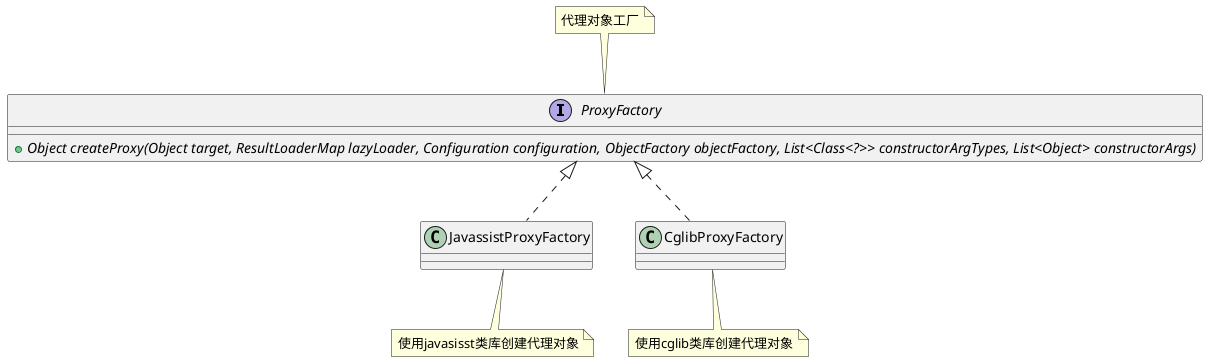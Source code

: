 @startuml

interface ProxyFactory {
    + {abstract} Object createProxy(Object target, ResultLoaderMap lazyLoader, Configuration configuration, ObjectFactory objectFactory, List<Class<?>> constructorArgTypes, List<Object> constructorArgs)
}

note top of ProxyFactory
    代理对象工厂
end note


'''''''''''''''''''''''''''''''''''''''''''''''''''
class JavassistProxyFactory implements ProxyFactory

note bottom of JavassistProxyFactory
    使用javasisst类库创建代理对象
end note

'''''''''''''''''''''''''''''''''''''''''''''''''''
class CglibProxyFactory implements ProxyFactory

note bottom of CglibProxyFactory
    使用cglib类库创建代理对象
end note

@enduml